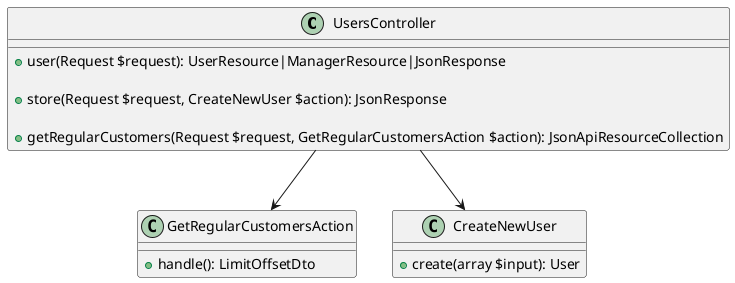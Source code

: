 @startuml

class UsersController {
    + user(Request $request): UserResource|ManagerResource|JsonResponse

    + store(Request $request, CreateNewUser $action): JsonResponse

    + getRegularCustomers(Request $request, GetRegularCustomersAction $action): JsonApiResourceCollection
}

class GetRegularCustomersAction {
    + handle(): LimitOffsetDto
}

class CreateNewUser {
    + create(array $input): User
}

UsersController --> GetRegularCustomersAction
UsersController --> CreateNewUser

@enduml
